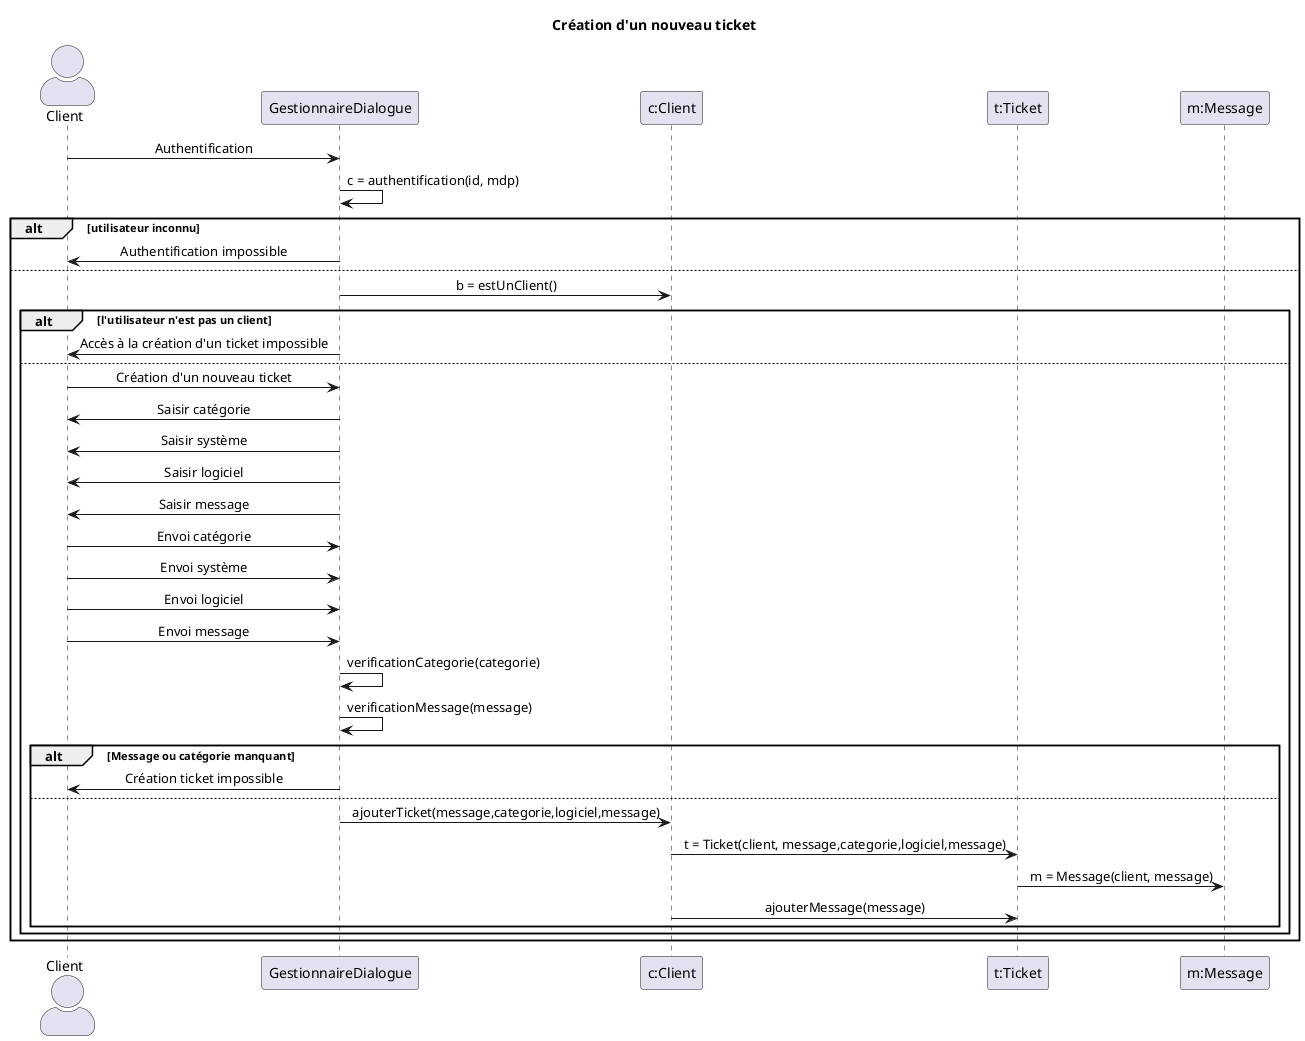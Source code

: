 @startuml

title Création d'un nouveau ticket
skinparam sequenceMessageAlign center
skinparam ActorStyle awesome

actor Client as c
participant GestionnaireDialogue as t
participant "c:Client" as cc
participant "t:Ticket" as ct
participant "m:Message" as cm

c -> t: Authentification
t -> t: c = authentification(id, mdp)

alt utilisateur inconnu
	t -> c: Authentification impossible
else
  t -> cc: b = estUnClient()
  alt l'utilisateur n'est pas un client
    t -> c: Accès à la création d'un ticket impossible
  else
	  c -> t: Création d'un nouveau ticket
	  c <- t: Saisir catégorie
    c <- t: Saisir système
    c <- t: Saisir logiciel
    c <- t: Saisir message
    
    t <- c: Envoi catégorie
    t <- c: Envoi système    
    t <- c: Envoi logiciel
    t <- c: Envoi message
    
    t -> t: verificationCategorie(categorie)
    t -> t :  verificationMessage(message)

	alt Message ou catégorie manquant
		t -> c: Création ticket impossible
	else
	    t -> cc: ajouterTicket(message,categorie,logiciel,message)
      cc -> ct : t = Ticket(client, message,categorie,logiciel,message)
      ct -> cm : m = Message(client, message)
      cc -> ct : ajouterMessage(message)
    end
	end
end

@enduml
